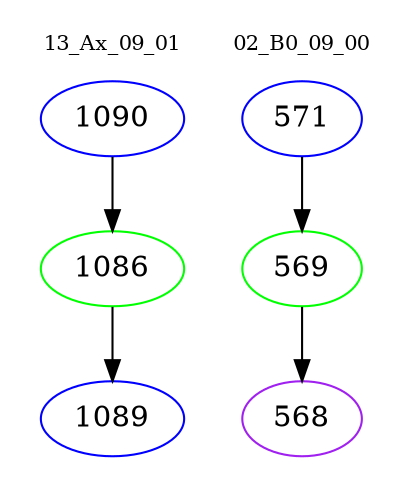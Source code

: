 digraph{
subgraph cluster_0 {
color = white
label = "13_Ax_09_01";
fontsize=10;
T0_1090 [label="1090", color="blue"]
T0_1090 -> T0_1086 [color="black"]
T0_1086 [label="1086", color="green"]
T0_1086 -> T0_1089 [color="black"]
T0_1089 [label="1089", color="blue"]
}
subgraph cluster_1 {
color = white
label = "02_B0_09_00";
fontsize=10;
T1_571 [label="571", color="blue"]
T1_571 -> T1_569 [color="black"]
T1_569 [label="569", color="green"]
T1_569 -> T1_568 [color="black"]
T1_568 [label="568", color="purple"]
}
}
